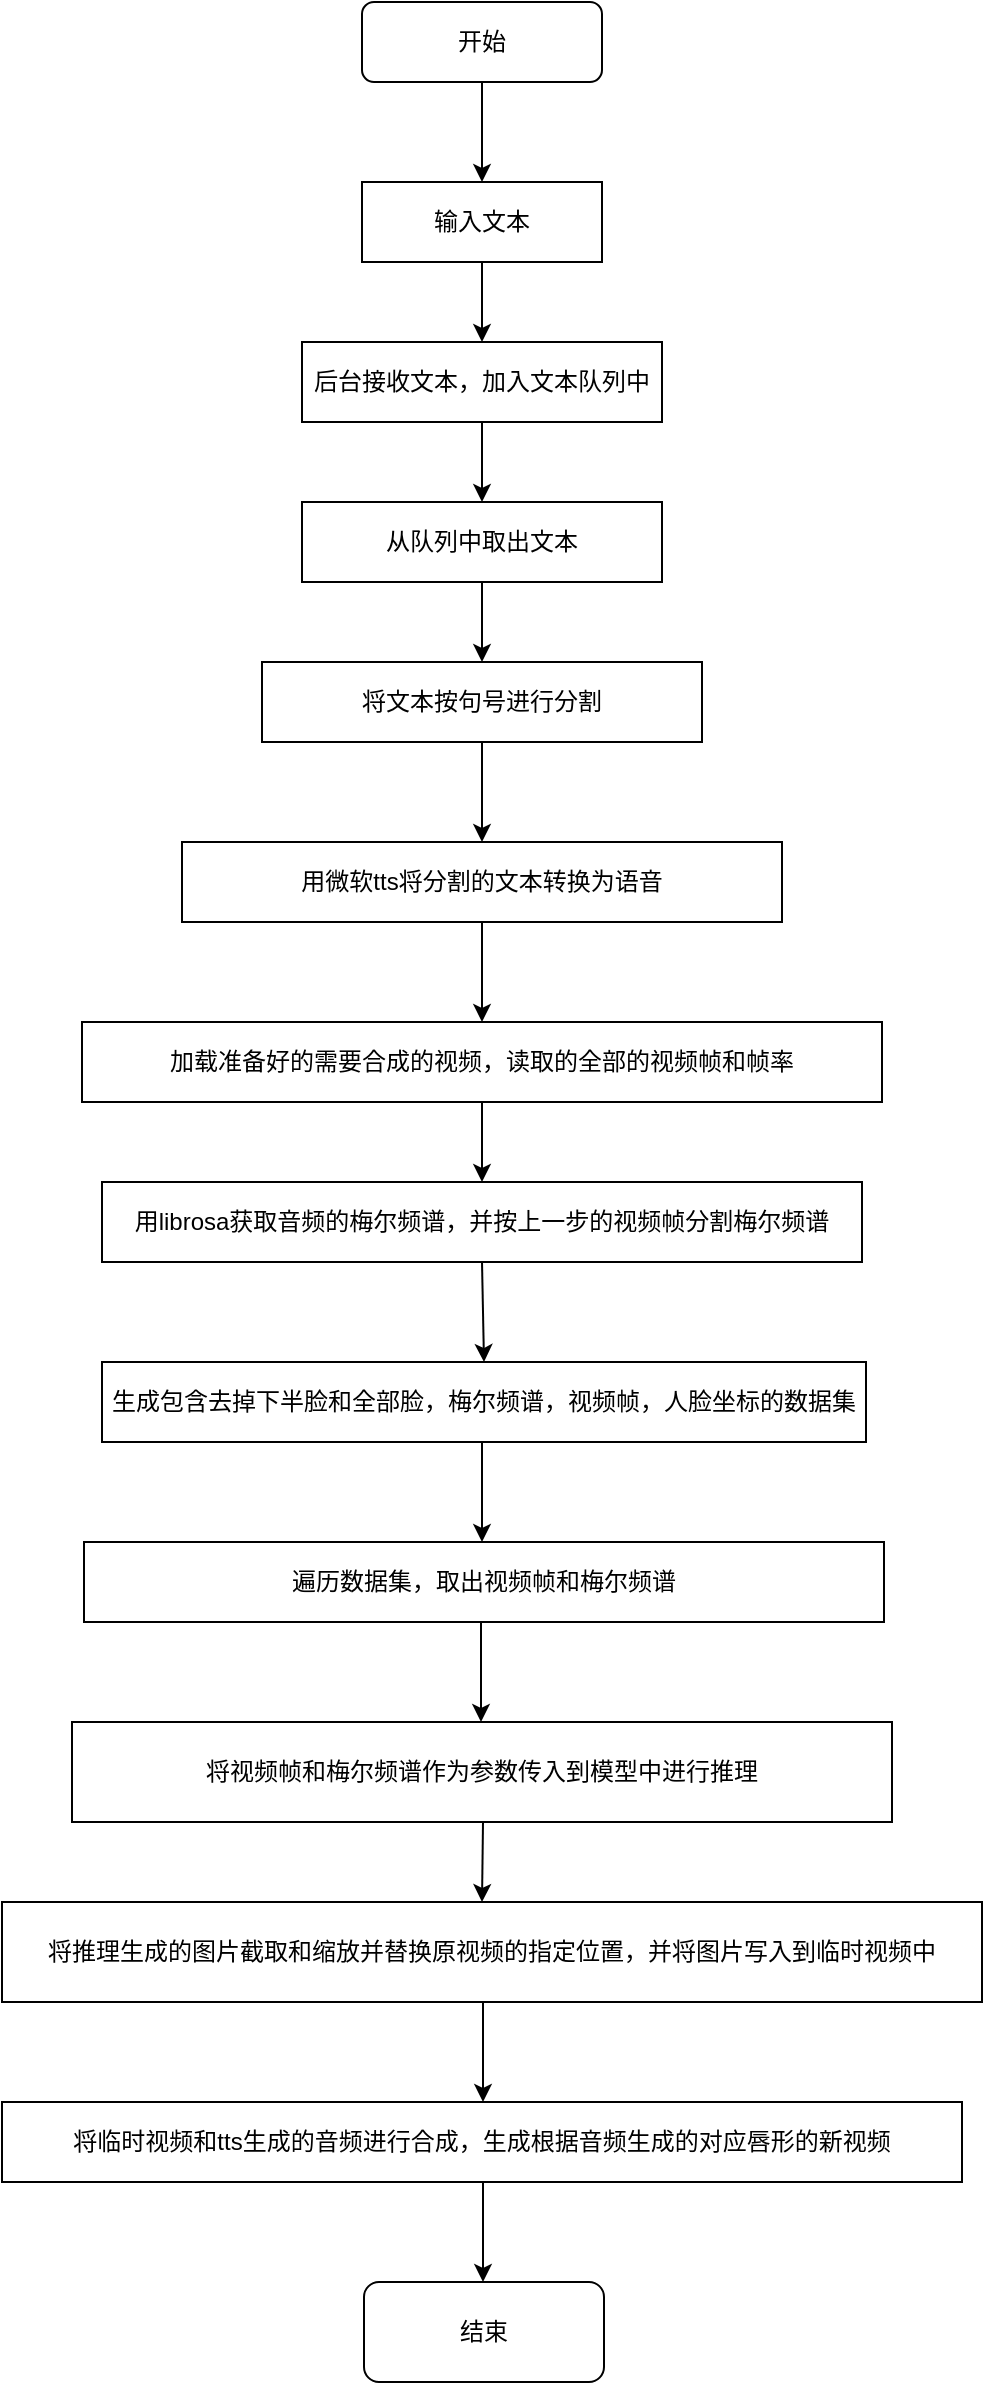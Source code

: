<mxfile version="21.6.6" type="github">
  <diagram name="第 1 页" id="GmRVTx2pbCf9GkAjfXwT">
    <mxGraphModel dx="1549" dy="815" grid="1" gridSize="10" guides="1" tooltips="1" connect="1" arrows="1" fold="1" page="1" pageScale="1" pageWidth="827" pageHeight="1169" math="0" shadow="0">
      <root>
        <mxCell id="0" />
        <mxCell id="1" parent="0" />
        <mxCell id="sVd1C1OatbYVPPUzWxBH-1" value="开始" style="rounded=1;whiteSpace=wrap;html=1;" parent="1" vertex="1">
          <mxGeometry x="320" y="70" width="120" height="40" as="geometry" />
        </mxCell>
        <mxCell id="sVd1C1OatbYVPPUzWxBH-6" value="" style="edgeStyle=orthogonalEdgeStyle;rounded=0;orthogonalLoop=1;jettySize=auto;html=1;" parent="1" source="sVd1C1OatbYVPPUzWxBH-3" target="sVd1C1OatbYVPPUzWxBH-5" edge="1">
          <mxGeometry relative="1" as="geometry" />
        </mxCell>
        <mxCell id="sVd1C1OatbYVPPUzWxBH-3" value="输入文本" style="rounded=0;whiteSpace=wrap;html=1;" parent="1" vertex="1">
          <mxGeometry x="320" y="160" width="120" height="40" as="geometry" />
        </mxCell>
        <mxCell id="sVd1C1OatbYVPPUzWxBH-4" value="" style="endArrow=classic;html=1;rounded=0;entryX=0.5;entryY=0;entryDx=0;entryDy=0;" parent="1" target="sVd1C1OatbYVPPUzWxBH-3" edge="1">
          <mxGeometry width="50" height="50" relative="1" as="geometry">
            <mxPoint x="380" y="110" as="sourcePoint" />
            <mxPoint x="430" y="60" as="targetPoint" />
          </mxGeometry>
        </mxCell>
        <mxCell id="sVd1C1OatbYVPPUzWxBH-13" value="" style="edgeStyle=orthogonalEdgeStyle;rounded=0;orthogonalLoop=1;jettySize=auto;html=1;entryX=0.5;entryY=0;entryDx=0;entryDy=0;" parent="1" source="sVd1C1OatbYVPPUzWxBH-5" target="sVd1C1OatbYVPPUzWxBH-15" edge="1">
          <mxGeometry relative="1" as="geometry">
            <mxPoint x="380" y="340" as="targetPoint" />
            <Array as="points" />
          </mxGeometry>
        </mxCell>
        <mxCell id="sVd1C1OatbYVPPUzWxBH-5" value="后台接收文本，加入文本队列中" style="whiteSpace=wrap;html=1;rounded=0;" parent="1" vertex="1">
          <mxGeometry x="290" y="240" width="180" height="40" as="geometry" />
        </mxCell>
        <mxCell id="sVd1C1OatbYVPPUzWxBH-26" value="" style="edgeStyle=orthogonalEdgeStyle;rounded=0;orthogonalLoop=1;jettySize=auto;html=1;" parent="1" source="sVd1C1OatbYVPPUzWxBH-7" target="sVd1C1OatbYVPPUzWxBH-24" edge="1">
          <mxGeometry relative="1" as="geometry" />
        </mxCell>
        <mxCell id="sVd1C1OatbYVPPUzWxBH-7" value="用微软tts将分割的文本转换为语音" style="whiteSpace=wrap;html=1;rounded=0;" parent="1" vertex="1">
          <mxGeometry x="230" y="490" width="300" height="40" as="geometry" />
        </mxCell>
        <mxCell id="sVd1C1OatbYVPPUzWxBH-9" value="用librosa获取音频的梅尔频谱，并按上一步的视频帧分割梅尔频谱" style="whiteSpace=wrap;html=1;rounded=0;" parent="1" vertex="1">
          <mxGeometry x="190" y="660" width="380" height="40" as="geometry" />
        </mxCell>
        <mxCell id="sVd1C1OatbYVPPUzWxBH-14" value="将文本按句号进行分割" style="rounded=0;whiteSpace=wrap;html=1;" parent="1" vertex="1">
          <mxGeometry x="270" y="400" width="220" height="40" as="geometry" />
        </mxCell>
        <mxCell id="sVd1C1OatbYVPPUzWxBH-15" value="从队列中取出文本" style="rounded=0;whiteSpace=wrap;html=1;" parent="1" vertex="1">
          <mxGeometry x="290" y="320" width="180" height="40" as="geometry" />
        </mxCell>
        <mxCell id="sVd1C1OatbYVPPUzWxBH-20" value="" style="endArrow=classic;html=1;rounded=0;exitX=0.5;exitY=1;exitDx=0;exitDy=0;entryX=0.5;entryY=0;entryDx=0;entryDy=0;" parent="1" source="sVd1C1OatbYVPPUzWxBH-15" target="sVd1C1OatbYVPPUzWxBH-14" edge="1">
          <mxGeometry width="50" height="50" relative="1" as="geometry">
            <mxPoint x="380" y="400" as="sourcePoint" />
            <mxPoint x="430" y="350" as="targetPoint" />
          </mxGeometry>
        </mxCell>
        <mxCell id="sVd1C1OatbYVPPUzWxBH-21" value="" style="endArrow=classic;html=1;rounded=0;entryX=0.5;entryY=0;entryDx=0;entryDy=0;exitX=0.5;exitY=1;exitDx=0;exitDy=0;" parent="1" source="sVd1C1OatbYVPPUzWxBH-14" target="sVd1C1OatbYVPPUzWxBH-7" edge="1">
          <mxGeometry width="50" height="50" relative="1" as="geometry">
            <mxPoint x="380" y="450" as="sourcePoint" />
            <mxPoint x="430" y="400" as="targetPoint" />
          </mxGeometry>
        </mxCell>
        <mxCell id="sVd1C1OatbYVPPUzWxBH-27" style="edgeStyle=orthogonalEdgeStyle;rounded=0;orthogonalLoop=1;jettySize=auto;html=1;exitX=0.5;exitY=1;exitDx=0;exitDy=0;entryX=0.5;entryY=0;entryDx=0;entryDy=0;" parent="1" source="sVd1C1OatbYVPPUzWxBH-24" target="sVd1C1OatbYVPPUzWxBH-9" edge="1">
          <mxGeometry relative="1" as="geometry" />
        </mxCell>
        <mxCell id="sVd1C1OatbYVPPUzWxBH-24" value="加载准备好的需要合成的视频，读取的全部的视频帧和帧率" style="rounded=0;whiteSpace=wrap;html=1;" parent="1" vertex="1">
          <mxGeometry x="180" y="580" width="400" height="40" as="geometry" />
        </mxCell>
        <mxCell id="sVd1C1OatbYVPPUzWxBH-28" value="生成包含去掉下半脸和全部脸，梅尔频谱，视频帧，人脸坐标的数据集" style="whiteSpace=wrap;html=1;rounded=0;" parent="1" vertex="1">
          <mxGeometry x="190" y="750" width="382" height="40" as="geometry" />
        </mxCell>
        <mxCell id="sVd1C1OatbYVPPUzWxBH-30" value="" style="endArrow=classic;html=1;rounded=0;entryX=0.5;entryY=0;entryDx=0;entryDy=0;exitX=0.5;exitY=1;exitDx=0;exitDy=0;" parent="1" source="sVd1C1OatbYVPPUzWxBH-9" target="sVd1C1OatbYVPPUzWxBH-28" edge="1">
          <mxGeometry width="50" height="50" relative="1" as="geometry">
            <mxPoint x="370" y="710" as="sourcePoint" />
            <mxPoint x="430" y="660" as="targetPoint" />
          </mxGeometry>
        </mxCell>
        <mxCell id="sVd1C1OatbYVPPUzWxBH-32" value="遍历数据集，取出视频帧和梅尔频谱" style="whiteSpace=wrap;html=1;rounded=0;" parent="1" vertex="1">
          <mxGeometry x="181" y="840" width="400" height="40" as="geometry" />
        </mxCell>
        <mxCell id="sVd1C1OatbYVPPUzWxBH-34" value="" style="endArrow=classic;html=1;rounded=0;" parent="1" edge="1">
          <mxGeometry width="50" height="50" relative="1" as="geometry">
            <mxPoint x="380" y="790" as="sourcePoint" />
            <mxPoint x="380" y="840" as="targetPoint" />
          </mxGeometry>
        </mxCell>
        <mxCell id="sVd1C1OatbYVPPUzWxBH-35" value="将视频帧和梅尔频谱作为参数传入到模型中进行推理" style="whiteSpace=wrap;html=1;rounded=0;" parent="1" vertex="1">
          <mxGeometry x="175" y="930" width="410" height="50" as="geometry" />
        </mxCell>
        <mxCell id="sVd1C1OatbYVPPUzWxBH-37" value="" style="endArrow=classic;html=1;rounded=0;" parent="1" edge="1">
          <mxGeometry width="50" height="50" relative="1" as="geometry">
            <mxPoint x="379.5" y="880" as="sourcePoint" />
            <mxPoint x="379.5" y="930" as="targetPoint" />
          </mxGeometry>
        </mxCell>
        <mxCell id="sVd1C1OatbYVPPUzWxBH-38" value="" style="endArrow=classic;html=1;rounded=0;" parent="1" edge="1">
          <mxGeometry width="50" height="50" relative="1" as="geometry">
            <mxPoint x="380.5" y="980" as="sourcePoint" />
            <mxPoint x="380" y="1020" as="targetPoint" />
          </mxGeometry>
        </mxCell>
        <mxCell id="sVd1C1OatbYVPPUzWxBH-39" value="将推理生成的图片截取和缩放并替换原视频的指定位置，并将图片写入到临时视频中" style="rounded=0;whiteSpace=wrap;html=1;" parent="1" vertex="1">
          <mxGeometry x="140" y="1020" width="490" height="50" as="geometry" />
        </mxCell>
        <mxCell id="sVd1C1OatbYVPPUzWxBH-40" value="将临时视频和tts生成的音频进行合成，生成根据音频生成的对应唇形的新视频" style="whiteSpace=wrap;html=1;rounded=0;" parent="1" vertex="1">
          <mxGeometry x="140" y="1120" width="480" height="40" as="geometry" />
        </mxCell>
        <mxCell id="sVd1C1OatbYVPPUzWxBH-42" value="" style="endArrow=classic;html=1;rounded=0;" parent="1" edge="1">
          <mxGeometry width="50" height="50" relative="1" as="geometry">
            <mxPoint x="380.5" y="1070" as="sourcePoint" />
            <mxPoint x="380.5" y="1120" as="targetPoint" />
          </mxGeometry>
        </mxCell>
        <mxCell id="sVd1C1OatbYVPPUzWxBH-43" value="" style="endArrow=classic;html=1;rounded=0;" parent="1" edge="1">
          <mxGeometry width="50" height="50" relative="1" as="geometry">
            <mxPoint x="380.5" y="1160" as="sourcePoint" />
            <mxPoint x="380.5" y="1210" as="targetPoint" />
          </mxGeometry>
        </mxCell>
        <mxCell id="sVd1C1OatbYVPPUzWxBH-44" value="结束" style="rounded=1;whiteSpace=wrap;html=1;" parent="1" vertex="1">
          <mxGeometry x="321" y="1210" width="120" height="50" as="geometry" />
        </mxCell>
      </root>
    </mxGraphModel>
  </diagram>
</mxfile>
